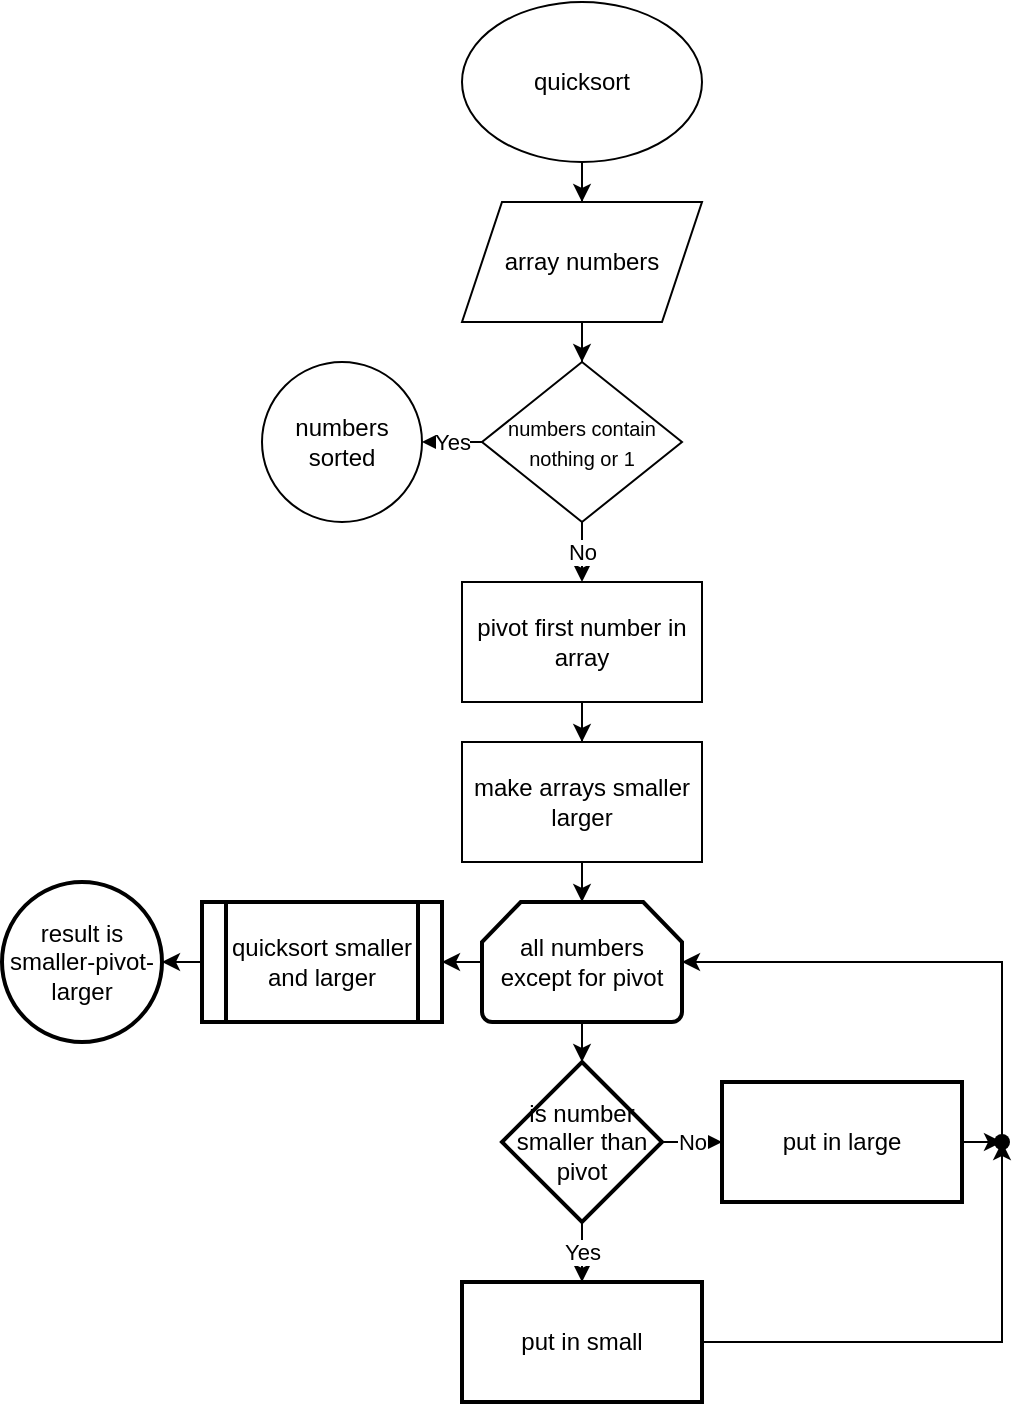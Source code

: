 <mxfile version="22.1.21" type="device">
  <diagram name="Stránka-1" id="t8dusJuWSd2EZgdSvfoa">
    <mxGraphModel dx="952" dy="453" grid="1" gridSize="10" guides="1" tooltips="1" connect="1" arrows="1" fold="1" page="1" pageScale="1" pageWidth="827" pageHeight="1169" math="0" shadow="0">
      <root>
        <mxCell id="0" />
        <mxCell id="1" parent="0" />
        <mxCell id="qSrVNkHNspGPanq-Okif-4" value="" style="edgeStyle=orthogonalEdgeStyle;rounded=0;orthogonalLoop=1;jettySize=auto;html=1;" edge="1" parent="1" source="qSrVNkHNspGPanq-Okif-2" target="qSrVNkHNspGPanq-Okif-3">
          <mxGeometry relative="1" as="geometry" />
        </mxCell>
        <mxCell id="qSrVNkHNspGPanq-Okif-2" value="quicksort" style="ellipse;whiteSpace=wrap;html=1;" vertex="1" parent="1">
          <mxGeometry x="350" y="430" width="120" height="80" as="geometry" />
        </mxCell>
        <mxCell id="qSrVNkHNspGPanq-Okif-6" value="" style="edgeStyle=orthogonalEdgeStyle;rounded=0;orthogonalLoop=1;jettySize=auto;html=1;" edge="1" parent="1" source="qSrVNkHNspGPanq-Okif-3" target="qSrVNkHNspGPanq-Okif-5">
          <mxGeometry relative="1" as="geometry" />
        </mxCell>
        <mxCell id="qSrVNkHNspGPanq-Okif-3" value="array numbers" style="shape=parallelogram;perimeter=parallelogramPerimeter;whiteSpace=wrap;html=1;fixedSize=1;" vertex="1" parent="1">
          <mxGeometry x="350" y="530" width="120" height="60" as="geometry" />
        </mxCell>
        <mxCell id="qSrVNkHNspGPanq-Okif-8" value="Yes" style="edgeStyle=orthogonalEdgeStyle;rounded=0;orthogonalLoop=1;jettySize=auto;html=1;" edge="1" parent="1" source="qSrVNkHNspGPanq-Okif-5" target="qSrVNkHNspGPanq-Okif-7">
          <mxGeometry relative="1" as="geometry" />
        </mxCell>
        <mxCell id="qSrVNkHNspGPanq-Okif-10" value="No" style="edgeStyle=orthogonalEdgeStyle;rounded=0;orthogonalLoop=1;jettySize=auto;html=1;" edge="1" parent="1" source="qSrVNkHNspGPanq-Okif-5" target="qSrVNkHNspGPanq-Okif-9">
          <mxGeometry relative="1" as="geometry" />
        </mxCell>
        <mxCell id="qSrVNkHNspGPanq-Okif-5" value="&lt;font style=&quot;font-size: 10px;&quot;&gt;numbers contain nothing or 1&lt;/font&gt;" style="rhombus;whiteSpace=wrap;html=1;" vertex="1" parent="1">
          <mxGeometry x="360" y="610" width="100" height="80" as="geometry" />
        </mxCell>
        <mxCell id="qSrVNkHNspGPanq-Okif-7" value="numbers sorted" style="ellipse;whiteSpace=wrap;html=1;" vertex="1" parent="1">
          <mxGeometry x="250" y="610" width="80" height="80" as="geometry" />
        </mxCell>
        <mxCell id="qSrVNkHNspGPanq-Okif-14" value="" style="edgeStyle=orthogonalEdgeStyle;rounded=0;orthogonalLoop=1;jettySize=auto;html=1;" edge="1" parent="1" source="qSrVNkHNspGPanq-Okif-9" target="qSrVNkHNspGPanq-Okif-13">
          <mxGeometry relative="1" as="geometry" />
        </mxCell>
        <mxCell id="qSrVNkHNspGPanq-Okif-9" value="pivot first number in array" style="whiteSpace=wrap;html=1;" vertex="1" parent="1">
          <mxGeometry x="350" y="720" width="120" height="60" as="geometry" />
        </mxCell>
        <mxCell id="qSrVNkHNspGPanq-Okif-18" style="edgeStyle=orthogonalEdgeStyle;rounded=0;orthogonalLoop=1;jettySize=auto;html=1;" edge="1" parent="1" source="qSrVNkHNspGPanq-Okif-13" target="qSrVNkHNspGPanq-Okif-17">
          <mxGeometry relative="1" as="geometry" />
        </mxCell>
        <mxCell id="qSrVNkHNspGPanq-Okif-13" value="make arrays smaller larger" style="whiteSpace=wrap;html=1;" vertex="1" parent="1">
          <mxGeometry x="350" y="800" width="120" height="60" as="geometry" />
        </mxCell>
        <mxCell id="qSrVNkHNspGPanq-Okif-20" value="" style="edgeStyle=orthogonalEdgeStyle;rounded=0;orthogonalLoop=1;jettySize=auto;html=1;" edge="1" parent="1" source="qSrVNkHNspGPanq-Okif-17" target="qSrVNkHNspGPanq-Okif-19">
          <mxGeometry relative="1" as="geometry" />
        </mxCell>
        <mxCell id="qSrVNkHNspGPanq-Okif-26" value="" style="edgeStyle=orthogonalEdgeStyle;rounded=0;orthogonalLoop=1;jettySize=auto;html=1;" edge="1" parent="1" source="qSrVNkHNspGPanq-Okif-17" target="qSrVNkHNspGPanq-Okif-25">
          <mxGeometry relative="1" as="geometry" />
        </mxCell>
        <mxCell id="qSrVNkHNspGPanq-Okif-17" value="all numbers except for pivot" style="strokeWidth=2;html=1;shape=mxgraph.flowchart.loop_limit;whiteSpace=wrap;" vertex="1" parent="1">
          <mxGeometry x="360" y="880" width="100" height="60" as="geometry" />
        </mxCell>
        <mxCell id="qSrVNkHNspGPanq-Okif-22" value="Yes" style="edgeStyle=orthogonalEdgeStyle;rounded=0;orthogonalLoop=1;jettySize=auto;html=1;" edge="1" parent="1" source="qSrVNkHNspGPanq-Okif-19" target="qSrVNkHNspGPanq-Okif-21">
          <mxGeometry relative="1" as="geometry" />
        </mxCell>
        <mxCell id="qSrVNkHNspGPanq-Okif-24" value="No" style="edgeStyle=orthogonalEdgeStyle;rounded=0;orthogonalLoop=1;jettySize=auto;html=1;" edge="1" parent="1" source="qSrVNkHNspGPanq-Okif-19" target="qSrVNkHNspGPanq-Okif-23">
          <mxGeometry relative="1" as="geometry" />
        </mxCell>
        <mxCell id="qSrVNkHNspGPanq-Okif-19" value="is number smaller than pivot" style="rhombus;whiteSpace=wrap;html=1;strokeWidth=2;" vertex="1" parent="1">
          <mxGeometry x="370" y="960" width="80" height="80" as="geometry" />
        </mxCell>
        <mxCell id="qSrVNkHNspGPanq-Okif-21" value="put in small" style="whiteSpace=wrap;html=1;strokeWidth=2;" vertex="1" parent="1">
          <mxGeometry x="350" y="1070" width="120" height="60" as="geometry" />
        </mxCell>
        <mxCell id="qSrVNkHNspGPanq-Okif-30" value="" style="edgeStyle=orthogonalEdgeStyle;rounded=0;orthogonalLoop=1;jettySize=auto;html=1;" edge="1" parent="1" source="qSrVNkHNspGPanq-Okif-23" target="qSrVNkHNspGPanq-Okif-29">
          <mxGeometry relative="1" as="geometry" />
        </mxCell>
        <mxCell id="qSrVNkHNspGPanq-Okif-23" value="put in large" style="whiteSpace=wrap;html=1;strokeWidth=2;" vertex="1" parent="1">
          <mxGeometry x="480" y="970" width="120" height="60" as="geometry" />
        </mxCell>
        <mxCell id="qSrVNkHNspGPanq-Okif-28" value="" style="edgeStyle=orthogonalEdgeStyle;rounded=0;orthogonalLoop=1;jettySize=auto;html=1;" edge="1" parent="1" source="qSrVNkHNspGPanq-Okif-25" target="qSrVNkHNspGPanq-Okif-27">
          <mxGeometry relative="1" as="geometry" />
        </mxCell>
        <mxCell id="qSrVNkHNspGPanq-Okif-25" value="quicksort smaller and larger" style="shape=process;whiteSpace=wrap;html=1;backgroundOutline=1;strokeWidth=2;" vertex="1" parent="1">
          <mxGeometry x="220" y="880" width="120" height="60" as="geometry" />
        </mxCell>
        <mxCell id="qSrVNkHNspGPanq-Okif-27" value="result is smaller-pivot-larger" style="ellipse;whiteSpace=wrap;html=1;strokeWidth=2;" vertex="1" parent="1">
          <mxGeometry x="120" y="870" width="80" height="80" as="geometry" />
        </mxCell>
        <mxCell id="qSrVNkHNspGPanq-Okif-32" style="edgeStyle=orthogonalEdgeStyle;rounded=0;orthogonalLoop=1;jettySize=auto;html=1;" edge="1" parent="1" source="qSrVNkHNspGPanq-Okif-29" target="qSrVNkHNspGPanq-Okif-17">
          <mxGeometry relative="1" as="geometry">
            <Array as="points">
              <mxPoint x="620" y="910" />
            </Array>
          </mxGeometry>
        </mxCell>
        <mxCell id="qSrVNkHNspGPanq-Okif-29" value="" style="shape=waypoint;sketch=0;size=6;pointerEvents=1;points=[];fillColor=default;resizable=0;rotatable=0;perimeter=centerPerimeter;snapToPoint=1;strokeWidth=2;" vertex="1" parent="1">
          <mxGeometry x="610" y="990" width="20" height="20" as="geometry" />
        </mxCell>
        <mxCell id="qSrVNkHNspGPanq-Okif-31" style="edgeStyle=orthogonalEdgeStyle;rounded=0;orthogonalLoop=1;jettySize=auto;html=1;entryX=0.5;entryY=0.95;entryDx=0;entryDy=0;entryPerimeter=0;" edge="1" parent="1" source="qSrVNkHNspGPanq-Okif-21" target="qSrVNkHNspGPanq-Okif-29">
          <mxGeometry relative="1" as="geometry" />
        </mxCell>
      </root>
    </mxGraphModel>
  </diagram>
</mxfile>
